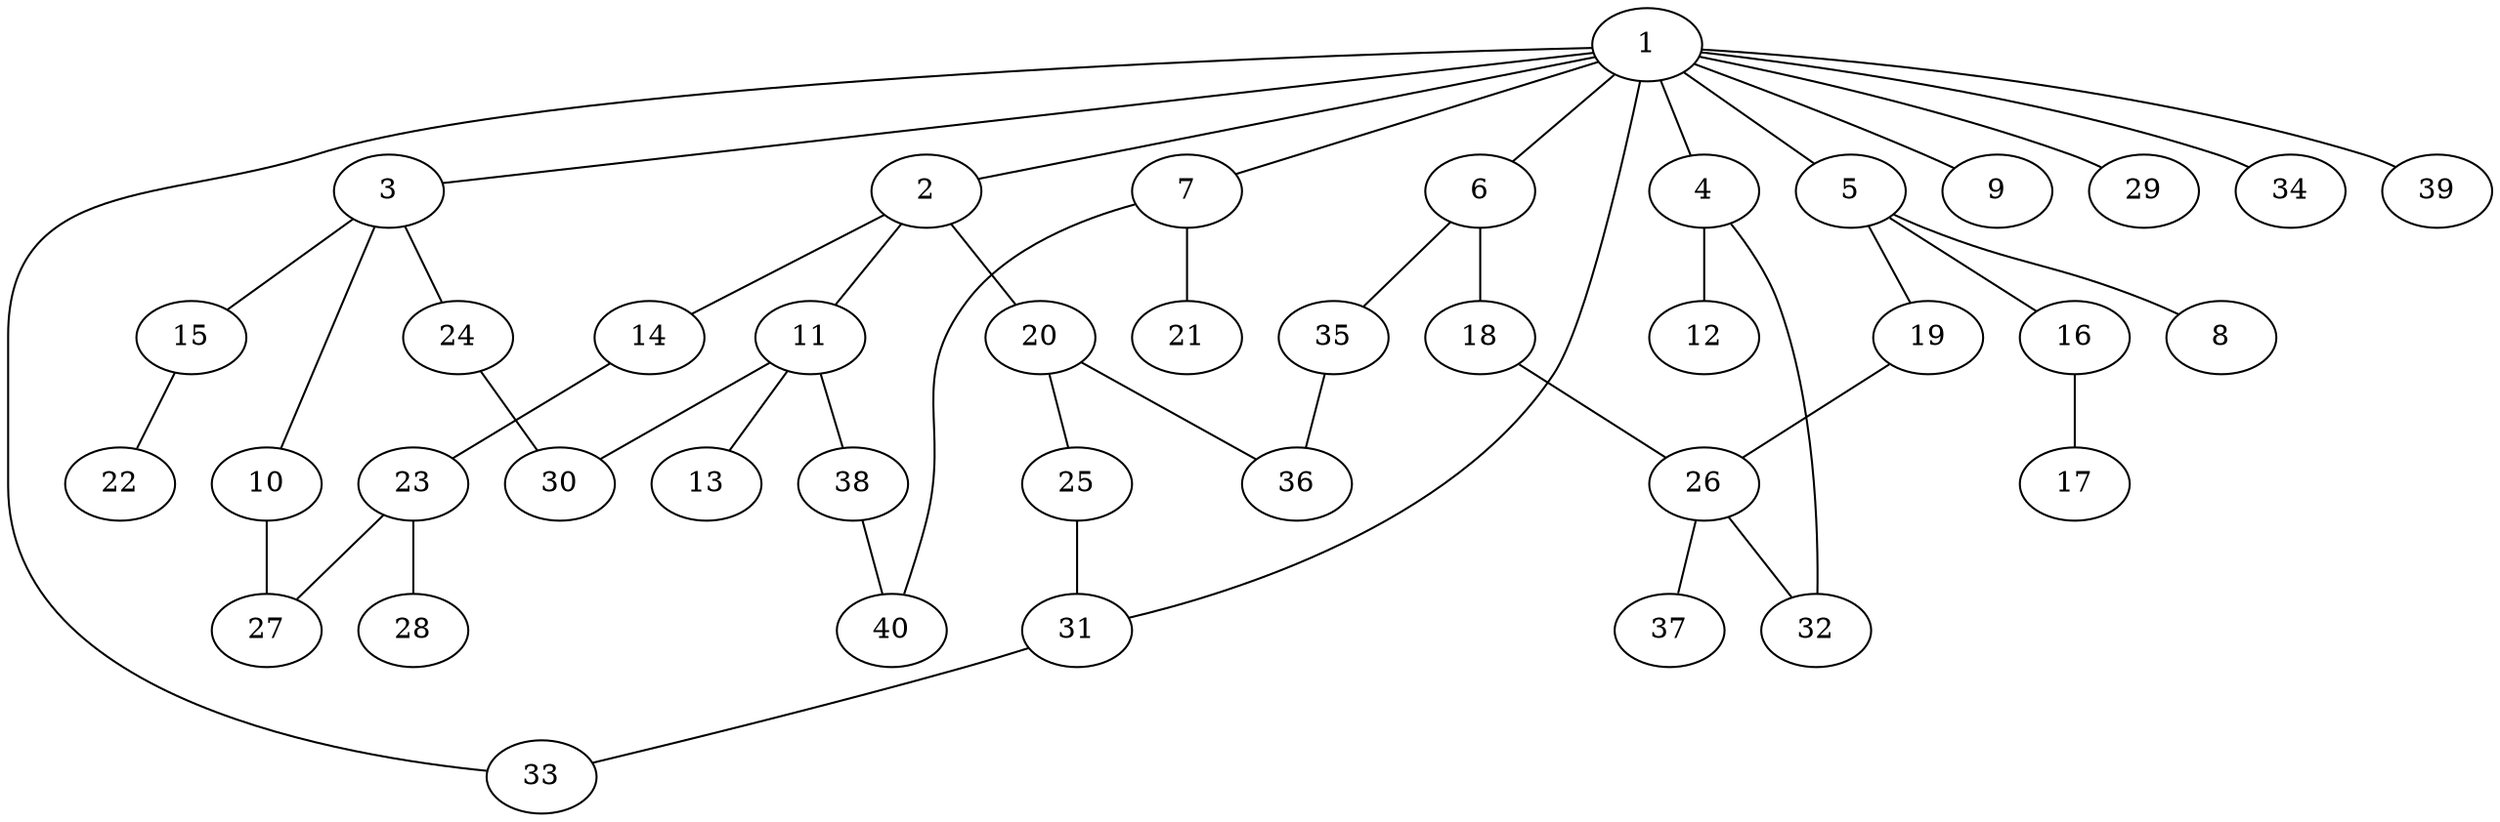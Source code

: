 graph graphname {1--2
1--3
1--4
1--5
1--6
1--7
1--9
1--29
1--31
1--33
1--34
1--39
2--11
2--14
2--20
3--10
3--15
3--24
4--12
4--32
5--8
5--16
5--19
6--18
6--35
7--21
7--40
10--27
11--13
11--30
11--38
14--23
15--22
16--17
18--26
19--26
20--25
20--36
23--27
23--28
24--30
25--31
26--32
26--37
31--33
35--36
38--40
}